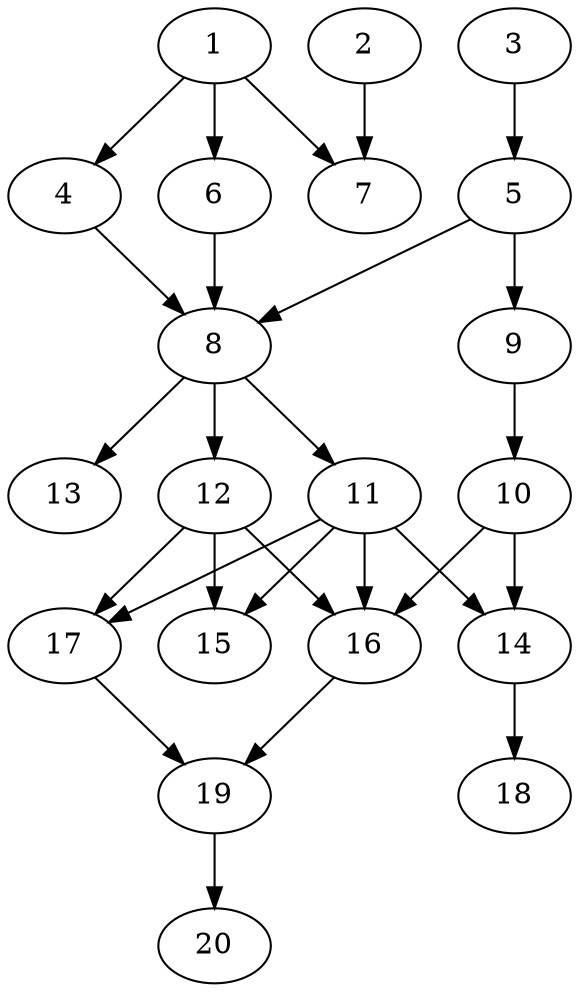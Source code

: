 // DAG automatically generated by daggen at Sat Jul 27 15:35:52 2019
// ./daggen --dot -n 20 --ccr 0.5 --fat 0.4 --regular 0.5 --density 0.6 --mindata 5242880 --maxdata 52428800 
digraph G {
  1 [size="72210432", alpha="0.11", expect_size="36105216"] 
  1 -> 4 [size ="36105216"]
  1 -> 6 [size ="36105216"]
  1 -> 7 [size ="36105216"]
  2 [size="101777408", alpha="0.05", expect_size="50888704"] 
  2 -> 7 [size ="50888704"]
  3 [size="42567680", alpha="0.19", expect_size="21283840"] 
  3 -> 5 [size ="21283840"]
  4 [size="66740224", alpha="0.07", expect_size="33370112"] 
  4 -> 8 [size ="33370112"]
  5 [size="44156928", alpha="0.05", expect_size="22078464"] 
  5 -> 8 [size ="22078464"]
  5 -> 9 [size ="22078464"]
  6 [size="45285376", alpha="0.10", expect_size="22642688"] 
  6 -> 8 [size ="22642688"]
  7 [size="24571904", alpha="0.11", expect_size="12285952"] 
  8 [size="32520192", alpha="0.07", expect_size="16260096"] 
  8 -> 11 [size ="16260096"]
  8 -> 12 [size ="16260096"]
  8 -> 13 [size ="16260096"]
  9 [size="89735168", alpha="0.11", expect_size="44867584"] 
  9 -> 10 [size ="44867584"]
  10 [size="84058112", alpha="0.16", expect_size="42029056"] 
  10 -> 14 [size ="42029056"]
  10 -> 16 [size ="42029056"]
  11 [size="69980160", alpha="0.09", expect_size="34990080"] 
  11 -> 14 [size ="34990080"]
  11 -> 15 [size ="34990080"]
  11 -> 16 [size ="34990080"]
  11 -> 17 [size ="34990080"]
  12 [size="25524224", alpha="0.08", expect_size="12762112"] 
  12 -> 15 [size ="12762112"]
  12 -> 16 [size ="12762112"]
  12 -> 17 [size ="12762112"]
  13 [size="47147008", alpha="0.01", expect_size="23573504"] 
  14 [size="43192320", alpha="0.03", expect_size="21596160"] 
  14 -> 18 [size ="21596160"]
  15 [size="74481664", alpha="0.12", expect_size="37240832"] 
  16 [size="96626688", alpha="0.06", expect_size="48313344"] 
  16 -> 19 [size ="48313344"]
  17 [size="47177728", alpha="0.13", expect_size="23588864"] 
  17 -> 19 [size ="23588864"]
  18 [size="98353152", alpha="0.19", expect_size="49176576"] 
  19 [size="36489216", alpha="0.04", expect_size="18244608"] 
  19 -> 20 [size ="18244608"]
  20 [size="89409536", alpha="0.08", expect_size="44704768"] 
}
